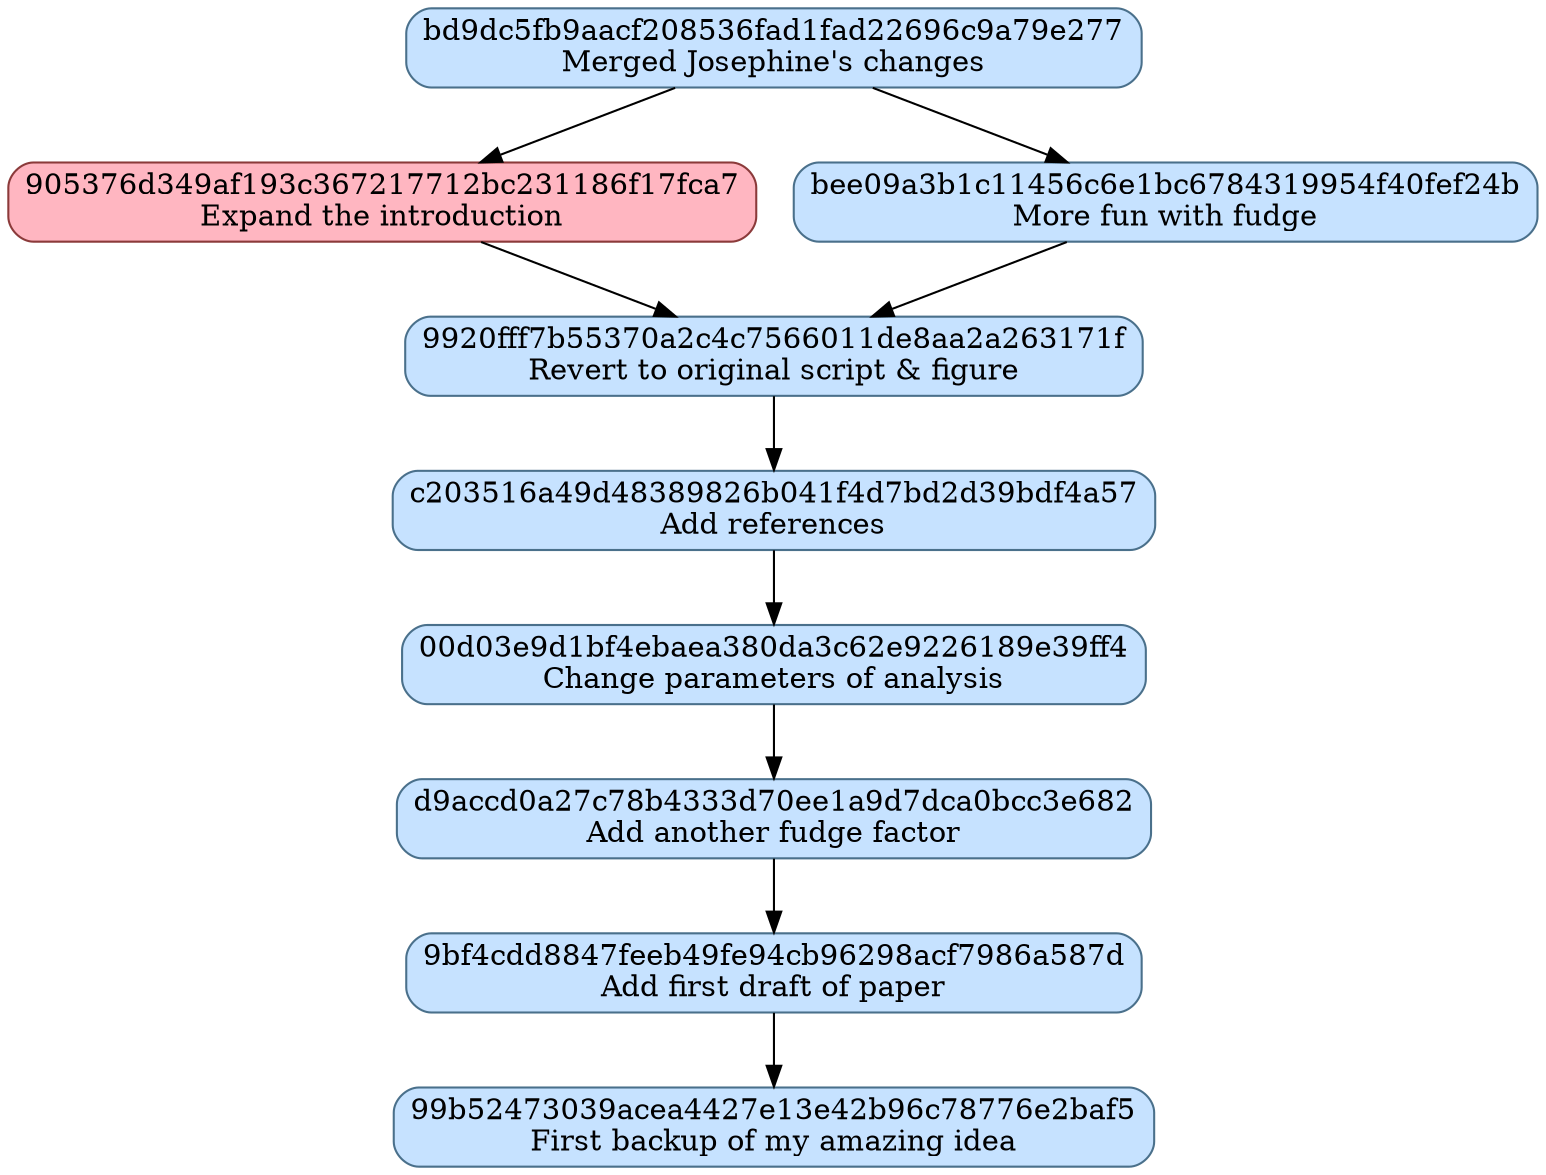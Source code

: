 digraph "nobel_prize" {
"00d03e9d1bf4ebaea380da3c62e9226189e39ff4" [color="skyblue4", style="rounded,filled", fillcolor="slategray1", shape="box", label="00d03e9d1bf4ebaea380da3c62e9226189e39ff4
Change parameters of analysis"]
"00d03e9d1bf4ebaea380da3c62e9226189e39ff4" -> "d9accd0a27c78b4333d70ee1a9d7dca0bcc3e682"
"905376d349af193c367217712bc231186f17fca7" [color="indianred4", style="rounded,filled", fillcolor="lightpink", shape="box", label="905376d349af193c367217712bc231186f17fca7
Expand the introduction"]
"905376d349af193c367217712bc231186f17fca7" -> "9920fff7b55370a2c4c7566011de8aa2a263171f"
"9920fff7b55370a2c4c7566011de8aa2a263171f" [color="skyblue4", style="rounded,filled", fillcolor="slategray1", shape="box", label="9920fff7b55370a2c4c7566011de8aa2a263171f
Revert to original script & figure"]
"9920fff7b55370a2c4c7566011de8aa2a263171f" -> "c203516a49d48389826b041f4d7bd2d39bdf4a57"
"99b52473039acea4427e13e42b96c78776e2baf5" [color="skyblue4", style="rounded,filled", fillcolor="slategray1", shape="box", label="99b52473039acea4427e13e42b96c78776e2baf5
First backup of my amazing idea"]

"9bf4cdd8847feeb49fe94cb96298acf7986a587d" [color="skyblue4", style="rounded,filled", fillcolor="slategray1", shape="box", label="9bf4cdd8847feeb49fe94cb96298acf7986a587d
Add first draft of paper"]
"9bf4cdd8847feeb49fe94cb96298acf7986a587d" -> "99b52473039acea4427e13e42b96c78776e2baf5"
"bd9dc5fb9aacf208536fad1fad22696c9a79e277" [color="skyblue4", style="rounded,filled", fillcolor="slategray1", shape="box", label="bd9dc5fb9aacf208536fad1fad22696c9a79e277
Merged Josephine's changes"]
"bd9dc5fb9aacf208536fad1fad22696c9a79e277" -> "bee09a3b1c11456c6e1bc6784319954f40fef24b"
"bd9dc5fb9aacf208536fad1fad22696c9a79e277" -> "905376d349af193c367217712bc231186f17fca7"
"bee09a3b1c11456c6e1bc6784319954f40fef24b" [color="skyblue4", style="rounded,filled", fillcolor="slategray1", shape="box", label="bee09a3b1c11456c6e1bc6784319954f40fef24b
More fun with fudge"]
"bee09a3b1c11456c6e1bc6784319954f40fef24b" -> "9920fff7b55370a2c4c7566011de8aa2a263171f"
"c203516a49d48389826b041f4d7bd2d39bdf4a57" [color="skyblue4", style="rounded,filled", fillcolor="slategray1", shape="box", label="c203516a49d48389826b041f4d7bd2d39bdf4a57
Add references"]
"c203516a49d48389826b041f4d7bd2d39bdf4a57" -> "00d03e9d1bf4ebaea380da3c62e9226189e39ff4"
"d9accd0a27c78b4333d70ee1a9d7dca0bcc3e682" [color="skyblue4", style="rounded,filled", fillcolor="slategray1", shape="box", label="d9accd0a27c78b4333d70ee1a9d7dca0bcc3e682
Add another fudge factor"]
"d9accd0a27c78b4333d70ee1a9d7dca0bcc3e682" -> "9bf4cdd8847feeb49fe94cb96298acf7986a587d"}
